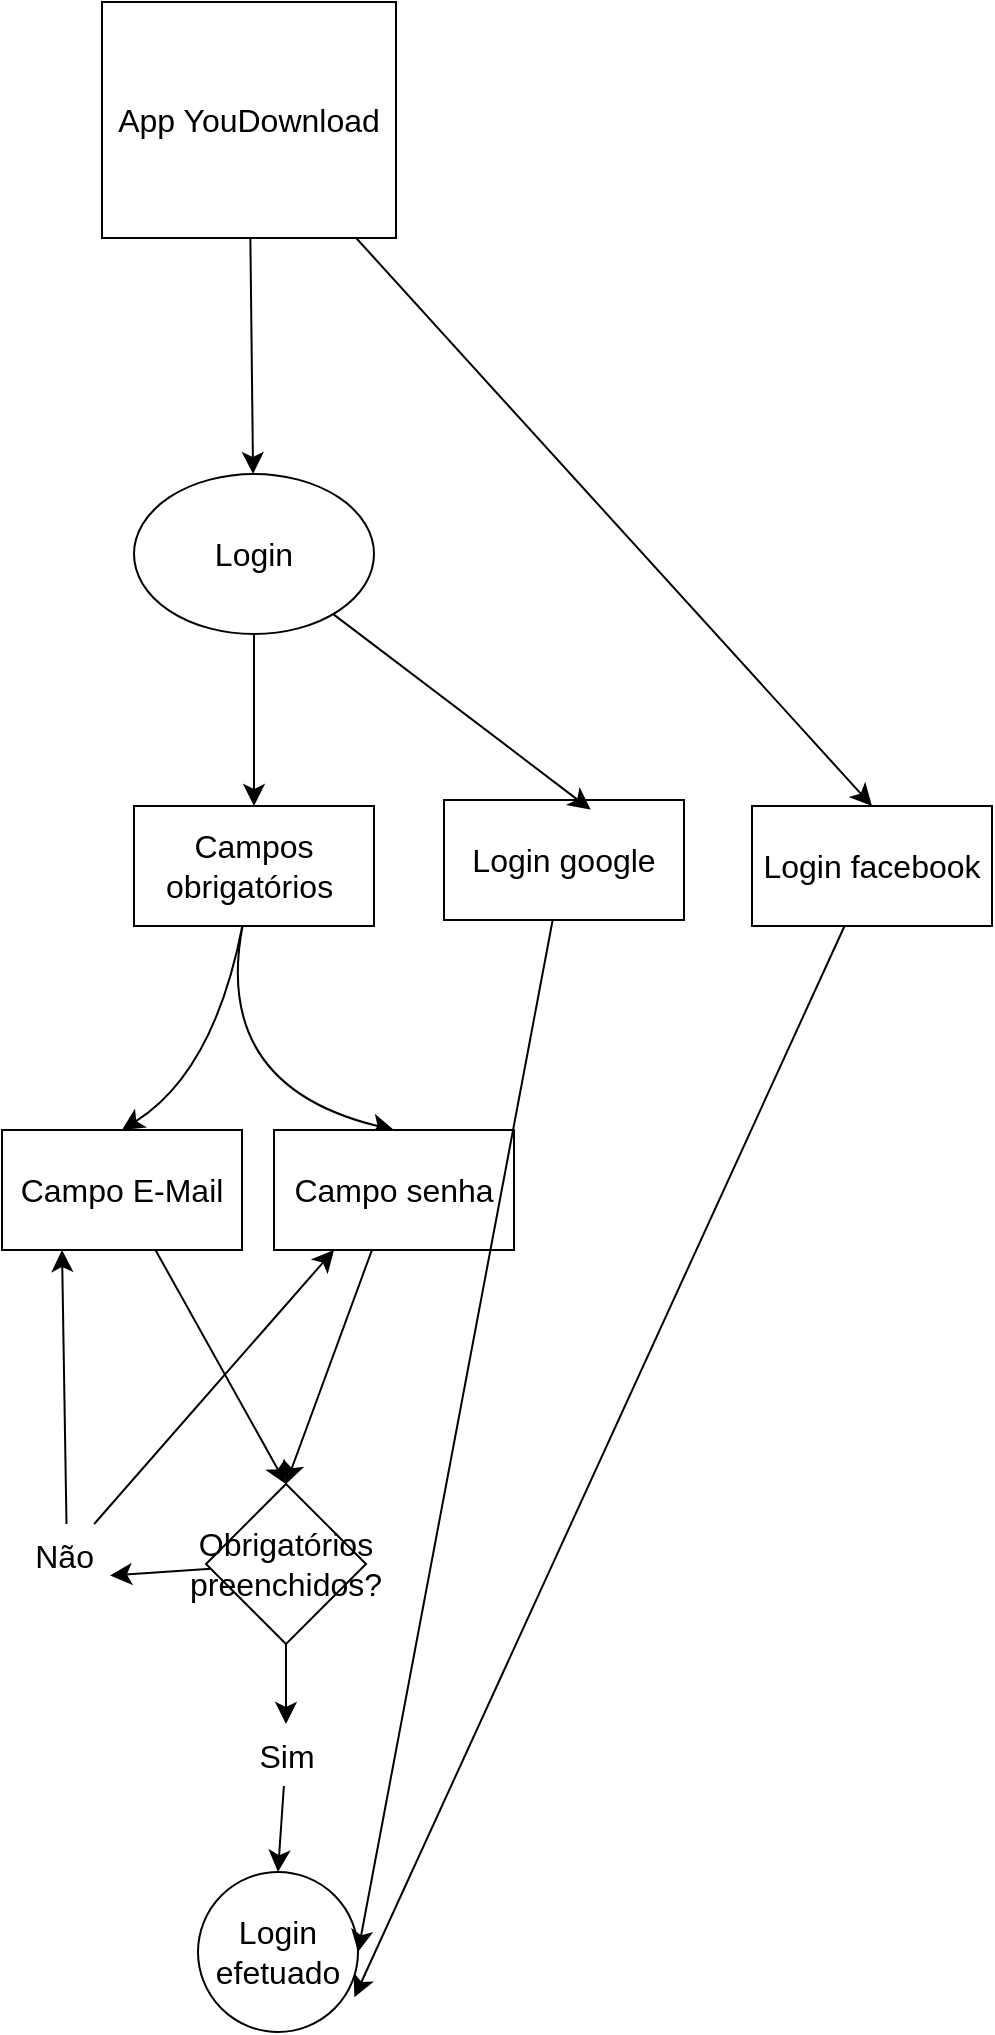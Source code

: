 <mxfile version="23.1.2" type="github">
  <diagram name="Página-1" id="960etYWL-9kqXNCr96o-">
    <mxGraphModel dx="753" dy="1807" grid="0" gridSize="10" guides="1" tooltips="1" connect="1" arrows="1" fold="1" page="0" pageScale="1" pageWidth="827" pageHeight="1169" math="0" shadow="0">
      <root>
        <mxCell id="0" />
        <mxCell id="1" parent="0" />
        <mxCell id="oRH57vNKz7XiLUDskd3l-35" style="edgeStyle=none;curved=1;rounded=0;orthogonalLoop=1;jettySize=auto;html=1;fontSize=12;startSize=8;endSize=8;" edge="1" parent="1" source="oRH57vNKz7XiLUDskd3l-26">
          <mxGeometry relative="1" as="geometry">
            <mxPoint x="239.202" y="784.656" as="targetPoint" />
          </mxGeometry>
        </mxCell>
        <mxCell id="oRH57vNKz7XiLUDskd3l-26" value="Login facebook" style="rounded=0;whiteSpace=wrap;html=1;fontSize=16;" vertex="1" parent="1">
          <mxGeometry x="438" y="189" width="120" height="60" as="geometry" />
        </mxCell>
        <mxCell id="oRH57vNKz7XiLUDskd3l-4" style="edgeStyle=none;curved=1;rounded=0;orthogonalLoop=1;jettySize=auto;html=1;fontSize=12;startSize=8;endSize=8;" edge="1" parent="1" source="oRH57vNKz7XiLUDskd3l-1" target="oRH57vNKz7XiLUDskd3l-3">
          <mxGeometry relative="1" as="geometry" />
        </mxCell>
        <mxCell id="oRH57vNKz7XiLUDskd3l-33" style="edgeStyle=none;curved=1;rounded=0;orthogonalLoop=1;jettySize=auto;html=1;entryX=0.5;entryY=0;entryDx=0;entryDy=0;fontSize=12;startSize=8;endSize=8;" edge="1" parent="1" source="oRH57vNKz7XiLUDskd3l-1" target="oRH57vNKz7XiLUDskd3l-26">
          <mxGeometry relative="1" as="geometry" />
        </mxCell>
        <mxCell id="oRH57vNKz7XiLUDskd3l-1" value="App YouDownload" style="rounded=0;whiteSpace=wrap;html=1;fontSize=16;" vertex="1" parent="1">
          <mxGeometry x="113" y="-213" width="147" height="118" as="geometry" />
        </mxCell>
        <mxCell id="oRH57vNKz7XiLUDskd3l-7" style="edgeStyle=none;curved=1;rounded=0;orthogonalLoop=1;jettySize=auto;html=1;fontSize=12;startSize=8;endSize=8;" edge="1" parent="1" source="oRH57vNKz7XiLUDskd3l-3" target="oRH57vNKz7XiLUDskd3l-6">
          <mxGeometry relative="1" as="geometry" />
        </mxCell>
        <mxCell id="oRH57vNKz7XiLUDskd3l-3" value="Login" style="ellipse;whiteSpace=wrap;html=1;fontSize=16;" vertex="1" parent="1">
          <mxGeometry x="129" y="23" width="120" height="80" as="geometry" />
        </mxCell>
        <mxCell id="oRH57vNKz7XiLUDskd3l-10" style="edgeStyle=none;curved=1;rounded=0;orthogonalLoop=1;jettySize=auto;html=1;entryX=0.5;entryY=0;entryDx=0;entryDy=0;fontSize=12;startSize=8;endSize=8;" edge="1" parent="1" source="oRH57vNKz7XiLUDskd3l-6" target="oRH57vNKz7XiLUDskd3l-8">
          <mxGeometry relative="1" as="geometry">
            <Array as="points">
              <mxPoint x="169" y="322" />
            </Array>
          </mxGeometry>
        </mxCell>
        <mxCell id="oRH57vNKz7XiLUDskd3l-11" style="edgeStyle=none;curved=1;rounded=0;orthogonalLoop=1;jettySize=auto;html=1;entryX=0.5;entryY=0;entryDx=0;entryDy=0;fontSize=12;startSize=8;endSize=8;" edge="1" parent="1" source="oRH57vNKz7XiLUDskd3l-6" target="oRH57vNKz7XiLUDskd3l-9">
          <mxGeometry relative="1" as="geometry">
            <Array as="points">
              <mxPoint x="168" y="329" />
            </Array>
          </mxGeometry>
        </mxCell>
        <mxCell id="oRH57vNKz7XiLUDskd3l-6" value="Campos obrigatórios&amp;nbsp;" style="rounded=0;whiteSpace=wrap;html=1;fontSize=16;" vertex="1" parent="1">
          <mxGeometry x="129" y="189" width="120" height="60" as="geometry" />
        </mxCell>
        <mxCell id="oRH57vNKz7XiLUDskd3l-13" style="edgeStyle=none;curved=1;rounded=0;orthogonalLoop=1;jettySize=auto;html=1;entryX=0.5;entryY=0;entryDx=0;entryDy=0;fontSize=12;startSize=8;endSize=8;" edge="1" parent="1" source="oRH57vNKz7XiLUDskd3l-8" target="oRH57vNKz7XiLUDskd3l-12">
          <mxGeometry relative="1" as="geometry" />
        </mxCell>
        <mxCell id="oRH57vNKz7XiLUDskd3l-8" value="Campo E-Mail" style="rounded=0;whiteSpace=wrap;html=1;fontSize=16;" vertex="1" parent="1">
          <mxGeometry x="63" y="351" width="120" height="60" as="geometry" />
        </mxCell>
        <mxCell id="oRH57vNKz7XiLUDskd3l-14" style="edgeStyle=none;curved=1;rounded=0;orthogonalLoop=1;jettySize=auto;html=1;entryX=0.5;entryY=0;entryDx=0;entryDy=0;fontSize=12;startSize=8;endSize=8;" edge="1" parent="1" source="oRH57vNKz7XiLUDskd3l-9" target="oRH57vNKz7XiLUDskd3l-12">
          <mxGeometry relative="1" as="geometry" />
        </mxCell>
        <mxCell id="oRH57vNKz7XiLUDskd3l-9" value="Campo senha" style="rounded=0;whiteSpace=wrap;html=1;fontSize=16;" vertex="1" parent="1">
          <mxGeometry x="199" y="351" width="120" height="60" as="geometry" />
        </mxCell>
        <mxCell id="oRH57vNKz7XiLUDskd3l-22" style="edgeStyle=none;curved=1;rounded=0;orthogonalLoop=1;jettySize=auto;html=1;fontSize=12;startSize=8;endSize=8;" edge="1" parent="1" source="oRH57vNKz7XiLUDskd3l-12" target="oRH57vNKz7XiLUDskd3l-21">
          <mxGeometry relative="1" as="geometry" />
        </mxCell>
        <mxCell id="oRH57vNKz7XiLUDskd3l-12" value="Obrigatórios preenchidos?" style="rhombus;whiteSpace=wrap;html=1;fontSize=16;" vertex="1" parent="1">
          <mxGeometry x="165" y="528" width="80" height="80" as="geometry" />
        </mxCell>
        <mxCell id="oRH57vNKz7XiLUDskd3l-19" style="edgeStyle=none;curved=1;rounded=0;orthogonalLoop=1;jettySize=auto;html=1;entryX=0.25;entryY=1;entryDx=0;entryDy=0;fontSize=12;startSize=8;endSize=8;" edge="1" parent="1" source="oRH57vNKz7XiLUDskd3l-15" target="oRH57vNKz7XiLUDskd3l-8">
          <mxGeometry relative="1" as="geometry" />
        </mxCell>
        <mxCell id="oRH57vNKz7XiLUDskd3l-20" style="edgeStyle=none;curved=1;rounded=0;orthogonalLoop=1;jettySize=auto;html=1;entryX=0.25;entryY=1;entryDx=0;entryDy=0;fontSize=12;startSize=8;endSize=8;" edge="1" parent="1" source="oRH57vNKz7XiLUDskd3l-15" target="oRH57vNKz7XiLUDskd3l-9">
          <mxGeometry relative="1" as="geometry" />
        </mxCell>
        <mxCell id="oRH57vNKz7XiLUDskd3l-15" value="Não&amp;nbsp;" style="text;html=1;align=center;verticalAlign=middle;resizable=0;points=[];autosize=1;strokeColor=none;fillColor=none;fontSize=16;" vertex="1" parent="1">
          <mxGeometry x="70" y="548" width="51" height="31" as="geometry" />
        </mxCell>
        <mxCell id="oRH57vNKz7XiLUDskd3l-17" style="edgeStyle=none;curved=1;rounded=0;orthogonalLoop=1;jettySize=auto;html=1;entryX=0.922;entryY=0.829;entryDx=0;entryDy=0;entryPerimeter=0;fontSize=12;startSize=8;endSize=8;" edge="1" parent="1" source="oRH57vNKz7XiLUDskd3l-12" target="oRH57vNKz7XiLUDskd3l-15">
          <mxGeometry relative="1" as="geometry" />
        </mxCell>
        <mxCell id="oRH57vNKz7XiLUDskd3l-24" style="edgeStyle=none;curved=1;rounded=0;orthogonalLoop=1;jettySize=auto;html=1;entryX=0.5;entryY=0;entryDx=0;entryDy=0;fontSize=12;startSize=8;endSize=8;" edge="1" parent="1" source="oRH57vNKz7XiLUDskd3l-21" target="oRH57vNKz7XiLUDskd3l-23">
          <mxGeometry relative="1" as="geometry" />
        </mxCell>
        <mxCell id="oRH57vNKz7XiLUDskd3l-21" value="Sim" style="text;html=1;align=center;verticalAlign=middle;resizable=0;points=[];autosize=1;strokeColor=none;fillColor=none;fontSize=16;" vertex="1" parent="1">
          <mxGeometry x="182.5" y="648" width="45" height="31" as="geometry" />
        </mxCell>
        <mxCell id="oRH57vNKz7XiLUDskd3l-23" value="Login efetuado" style="ellipse;whiteSpace=wrap;html=1;fontSize=16;" vertex="1" parent="1">
          <mxGeometry x="161" y="722" width="80" height="80" as="geometry" />
        </mxCell>
        <mxCell id="oRH57vNKz7XiLUDskd3l-34" style="edgeStyle=none;curved=1;rounded=0;orthogonalLoop=1;jettySize=auto;html=1;entryX=1;entryY=0.5;entryDx=0;entryDy=0;fontSize=12;startSize=8;endSize=8;" edge="1" parent="1" source="oRH57vNKz7XiLUDskd3l-28" target="oRH57vNKz7XiLUDskd3l-23">
          <mxGeometry relative="1" as="geometry" />
        </mxCell>
        <mxCell id="oRH57vNKz7XiLUDskd3l-28" value="Login google" style="rounded=0;whiteSpace=wrap;html=1;fontSize=16;" vertex="1" parent="1">
          <mxGeometry x="284" y="186" width="120" height="60" as="geometry" />
        </mxCell>
        <mxCell id="oRH57vNKz7XiLUDskd3l-31" style="edgeStyle=none;curved=1;rounded=0;orthogonalLoop=1;jettySize=auto;html=1;entryX=0.611;entryY=0.08;entryDx=0;entryDy=0;entryPerimeter=0;fontSize=12;startSize=8;endSize=8;" edge="1" parent="1" source="oRH57vNKz7XiLUDskd3l-3" target="oRH57vNKz7XiLUDskd3l-28">
          <mxGeometry relative="1" as="geometry" />
        </mxCell>
      </root>
    </mxGraphModel>
  </diagram>
</mxfile>
